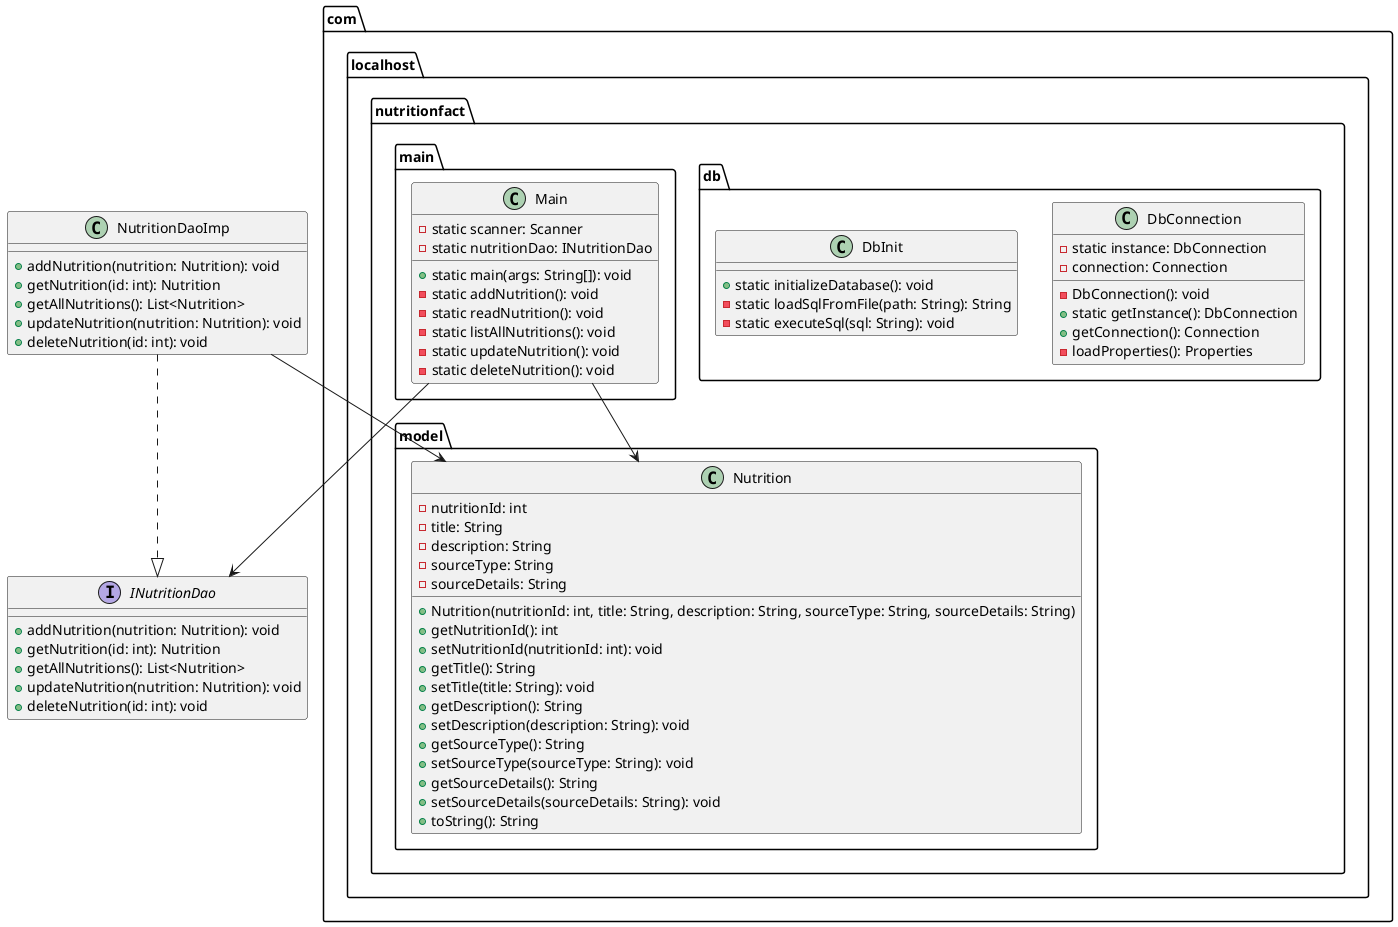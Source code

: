 @startuml

package "com.localhost.nutritionfact.db" {
    class "DbConnection" {
        -static instance: DbConnection
        -connection: Connection
        -DbConnection(): void
        +static getInstance(): DbConnection
        +getConnection(): Connection
        -loadProperties(): Properties
    }

    class "DbInit" {
        +static initializeDatabase(): void
        -static loadSqlFromFile(path: String): String
        -static executeSql(sql: String): void
    }
}

package "com.localhost.nutritionfact.model" {
    class "Nutrition" {
        -nutritionId: int
        -title: String
        -description: String
        -sourceType: String
        -sourceDetails: String
        +Nutrition(nutritionId: int, title: String, description: String, sourceType: String, sourceDetails: String)
        +getNutritionId(): int
        +setNutritionId(nutritionId: int): void
        +getTitle(): String
        +setTitle(title: String): void
        +getDescription(): String
        +setDescription(description: String): void
        +getSourceType(): String
        +setSourceType(sourceType: String): void
        +getSourceDetails(): String
        +setSourceDetails(sourceDetails: String): void
        +toString(): String
    }
}

package "com.localhost.nutritionfact.main" {
    class "Main" {
        -static scanner: Scanner
        -static nutritionDao: INutritionDao
        +static main(args: String[]): void
        -static addNutrition(): void
        -static readNutrition(): void
        -static listAllNutritions(): void
        -static updateNutrition(): void
        -static deleteNutrition(): void
    }
}

interface "INutritionDao" {
    +addNutrition(nutrition: Nutrition): void
    +getNutrition(id: int): Nutrition
    +getAllNutritions(): List<Nutrition>
    +updateNutrition(nutrition: Nutrition): void
    +deleteNutrition(id: int): void
}

class "NutritionDaoImp" {
    +addNutrition(nutrition: Nutrition): void
    +getNutrition(id: int): Nutrition
    +getAllNutritions(): List<Nutrition>
    +updateNutrition(nutrition: Nutrition): void
    +deleteNutrition(id: int): void
}

Main --> Nutrition
Main --> INutritionDao
NutritionDaoImp ..|> INutritionDao
NutritionDaoImp --> Nutrition

@enduml